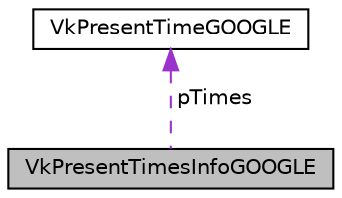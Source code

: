 digraph "VkPresentTimesInfoGOOGLE"
{
 // LATEX_PDF_SIZE
  edge [fontname="Helvetica",fontsize="10",labelfontname="Helvetica",labelfontsize="10"];
  node [fontname="Helvetica",fontsize="10",shape=record];
  Node1 [label="VkPresentTimesInfoGOOGLE",height=0.2,width=0.4,color="black", fillcolor="grey75", style="filled", fontcolor="black",tooltip=" "];
  Node2 -> Node1 [dir="back",color="darkorchid3",fontsize="10",style="dashed",label=" pTimes" ,fontname="Helvetica"];
  Node2 [label="VkPresentTimeGOOGLE",height=0.2,width=0.4,color="black", fillcolor="white", style="filled",URL="$d1/de6/structVkPresentTimeGOOGLE.html",tooltip=" "];
}
